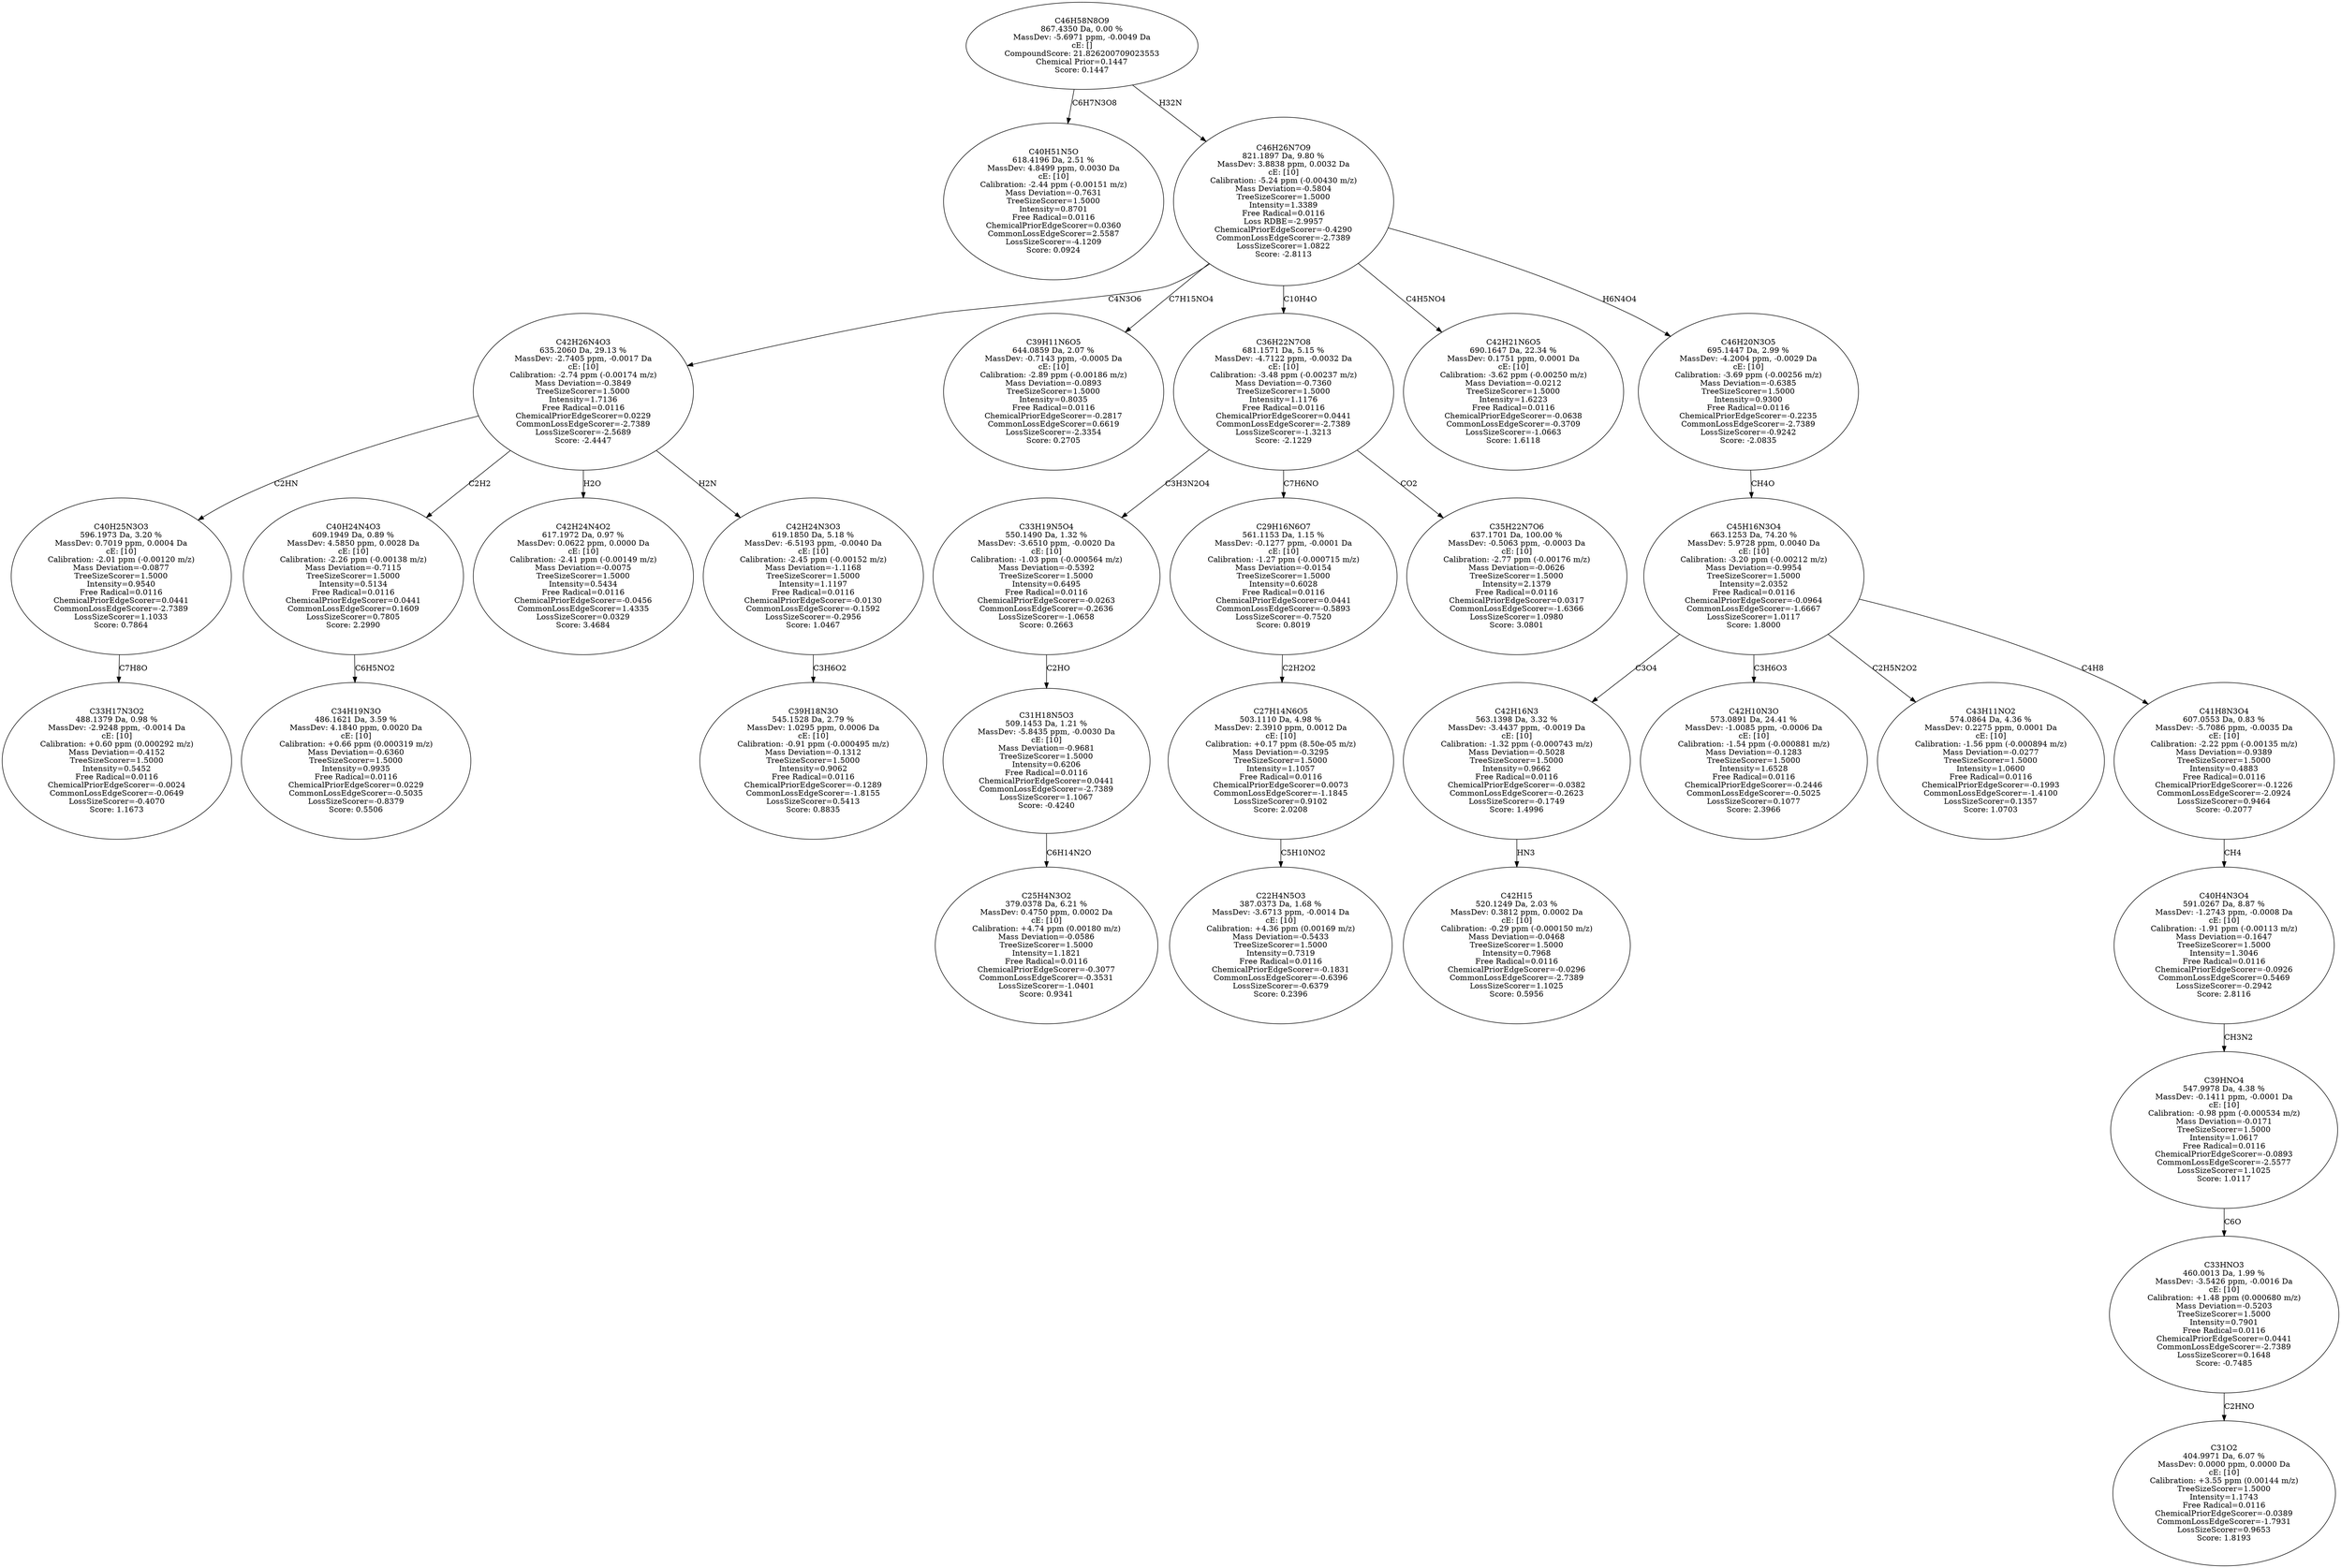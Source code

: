 strict digraph {
v1 [label="C40H51N5O\n618.4196 Da, 2.51 %\nMassDev: 4.8499 ppm, 0.0030 Da\ncE: [10]\nCalibration: -2.44 ppm (-0.00151 m/z)\nMass Deviation=-0.7631\nTreeSizeScorer=1.5000\nIntensity=0.8701\nFree Radical=0.0116\nChemicalPriorEdgeScorer=0.0360\nCommonLossEdgeScorer=2.5587\nLossSizeScorer=-4.1209\nScore: 0.0924"];
v2 [label="C33H17N3O2\n488.1379 Da, 0.98 %\nMassDev: -2.9248 ppm, -0.0014 Da\ncE: [10]\nCalibration: +0.60 ppm (0.000292 m/z)\nMass Deviation=-0.4152\nTreeSizeScorer=1.5000\nIntensity=0.5452\nFree Radical=0.0116\nChemicalPriorEdgeScorer=-0.0024\nCommonLossEdgeScorer=-0.0649\nLossSizeScorer=-0.4070\nScore: 1.1673"];
v3 [label="C40H25N3O3\n596.1973 Da, 3.20 %\nMassDev: 0.7019 ppm, 0.0004 Da\ncE: [10]\nCalibration: -2.01 ppm (-0.00120 m/z)\nMass Deviation=-0.0877\nTreeSizeScorer=1.5000\nIntensity=0.9540\nFree Radical=0.0116\nChemicalPriorEdgeScorer=0.0441\nCommonLossEdgeScorer=-2.7389\nLossSizeScorer=1.1033\nScore: 0.7864"];
v4 [label="C34H19N3O\n486.1621 Da, 3.59 %\nMassDev: 4.1840 ppm, 0.0020 Da\ncE: [10]\nCalibration: +0.66 ppm (0.000319 m/z)\nMass Deviation=-0.6360\nTreeSizeScorer=1.5000\nIntensity=0.9935\nFree Radical=0.0116\nChemicalPriorEdgeScorer=0.0229\nCommonLossEdgeScorer=-0.5035\nLossSizeScorer=-0.8379\nScore: 0.5506"];
v5 [label="C40H24N4O3\n609.1949 Da, 0.89 %\nMassDev: 4.5850 ppm, 0.0028 Da\ncE: [10]\nCalibration: -2.26 ppm (-0.00138 m/z)\nMass Deviation=-0.7115\nTreeSizeScorer=1.5000\nIntensity=0.5134\nFree Radical=0.0116\nChemicalPriorEdgeScorer=0.0441\nCommonLossEdgeScorer=0.1609\nLossSizeScorer=0.7805\nScore: 2.2990"];
v6 [label="C42H24N4O2\n617.1972 Da, 0.97 %\nMassDev: 0.0622 ppm, 0.0000 Da\ncE: [10]\nCalibration: -2.41 ppm (-0.00149 m/z)\nMass Deviation=-0.0075\nTreeSizeScorer=1.5000\nIntensity=0.5434\nFree Radical=0.0116\nChemicalPriorEdgeScorer=-0.0456\nCommonLossEdgeScorer=1.4335\nLossSizeScorer=0.0329\nScore: 3.4684"];
v7 [label="C39H18N3O\n545.1528 Da, 2.79 %\nMassDev: 1.0295 ppm, 0.0006 Da\ncE: [10]\nCalibration: -0.91 ppm (-0.000495 m/z)\nMass Deviation=-0.1312\nTreeSizeScorer=1.5000\nIntensity=0.9062\nFree Radical=0.0116\nChemicalPriorEdgeScorer=-0.1289\nCommonLossEdgeScorer=-1.8155\nLossSizeScorer=0.5413\nScore: 0.8835"];
v8 [label="C42H24N3O3\n619.1850 Da, 5.18 %\nMassDev: -6.5193 ppm, -0.0040 Da\ncE: [10]\nCalibration: -2.45 ppm (-0.00152 m/z)\nMass Deviation=-1.1168\nTreeSizeScorer=1.5000\nIntensity=1.1197\nFree Radical=0.0116\nChemicalPriorEdgeScorer=-0.0130\nCommonLossEdgeScorer=-0.1592\nLossSizeScorer=-0.2956\nScore: 1.0467"];
v9 [label="C42H26N4O3\n635.2060 Da, 29.13 %\nMassDev: -2.7405 ppm, -0.0017 Da\ncE: [10]\nCalibration: -2.74 ppm (-0.00174 m/z)\nMass Deviation=-0.3849\nTreeSizeScorer=1.5000\nIntensity=1.7136\nFree Radical=0.0116\nChemicalPriorEdgeScorer=0.0229\nCommonLossEdgeScorer=-2.7389\nLossSizeScorer=-2.5689\nScore: -2.4447"];
v10 [label="C39H11N6O5\n644.0859 Da, 2.07 %\nMassDev: -0.7143 ppm, -0.0005 Da\ncE: [10]\nCalibration: -2.89 ppm (-0.00186 m/z)\nMass Deviation=-0.0893\nTreeSizeScorer=1.5000\nIntensity=0.8035\nFree Radical=0.0116\nChemicalPriorEdgeScorer=-0.2817\nCommonLossEdgeScorer=0.6619\nLossSizeScorer=-2.3354\nScore: 0.2705"];
v11 [label="C25H4N3O2\n379.0378 Da, 6.21 %\nMassDev: 0.4750 ppm, 0.0002 Da\ncE: [10]\nCalibration: +4.74 ppm (0.00180 m/z)\nMass Deviation=-0.0586\nTreeSizeScorer=1.5000\nIntensity=1.1821\nFree Radical=0.0116\nChemicalPriorEdgeScorer=-0.3077\nCommonLossEdgeScorer=-0.3531\nLossSizeScorer=-1.0401\nScore: 0.9341"];
v12 [label="C31H18N5O3\n509.1453 Da, 1.21 %\nMassDev: -5.8435 ppm, -0.0030 Da\ncE: [10]\nMass Deviation=-0.9681\nTreeSizeScorer=1.5000\nIntensity=0.6206\nFree Radical=0.0116\nChemicalPriorEdgeScorer=0.0441\nCommonLossEdgeScorer=-2.7389\nLossSizeScorer=1.1067\nScore: -0.4240"];
v13 [label="C33H19N5O4\n550.1490 Da, 1.32 %\nMassDev: -3.6510 ppm, -0.0020 Da\ncE: [10]\nCalibration: -1.03 ppm (-0.000564 m/z)\nMass Deviation=-0.5392\nTreeSizeScorer=1.5000\nIntensity=0.6495\nFree Radical=0.0116\nChemicalPriorEdgeScorer=-0.0263\nCommonLossEdgeScorer=-0.2636\nLossSizeScorer=-1.0658\nScore: 0.2663"];
v14 [label="C22H4N5O3\n387.0373 Da, 1.68 %\nMassDev: -3.6713 ppm, -0.0014 Da\ncE: [10]\nCalibration: +4.36 ppm (0.00169 m/z)\nMass Deviation=-0.5433\nTreeSizeScorer=1.5000\nIntensity=0.7319\nFree Radical=0.0116\nChemicalPriorEdgeScorer=-0.1831\nCommonLossEdgeScorer=-0.6396\nLossSizeScorer=-0.6379\nScore: 0.2396"];
v15 [label="C27H14N6O5\n503.1110 Da, 4.98 %\nMassDev: 2.3910 ppm, 0.0012 Da\ncE: [10]\nCalibration: +0.17 ppm (8.50e-05 m/z)\nMass Deviation=-0.3295\nTreeSizeScorer=1.5000\nIntensity=1.1057\nFree Radical=0.0116\nChemicalPriorEdgeScorer=0.0073\nCommonLossEdgeScorer=-1.1845\nLossSizeScorer=0.9102\nScore: 2.0208"];
v16 [label="C29H16N6O7\n561.1153 Da, 1.15 %\nMassDev: -0.1277 ppm, -0.0001 Da\ncE: [10]\nCalibration: -1.27 ppm (-0.000715 m/z)\nMass Deviation=-0.0154\nTreeSizeScorer=1.5000\nIntensity=0.6028\nFree Radical=0.0116\nChemicalPriorEdgeScorer=0.0441\nCommonLossEdgeScorer=-0.5893\nLossSizeScorer=-0.7520\nScore: 0.8019"];
v17 [label="C35H22N7O6\n637.1701 Da, 100.00 %\nMassDev: -0.5063 ppm, -0.0003 Da\ncE: [10]\nCalibration: -2.77 ppm (-0.00176 m/z)\nMass Deviation=-0.0626\nTreeSizeScorer=1.5000\nIntensity=2.1379\nFree Radical=0.0116\nChemicalPriorEdgeScorer=0.0317\nCommonLossEdgeScorer=-1.6366\nLossSizeScorer=1.0980\nScore: 3.0801"];
v18 [label="C36H22N7O8\n681.1571 Da, 5.15 %\nMassDev: -4.7122 ppm, -0.0032 Da\ncE: [10]\nCalibration: -3.48 ppm (-0.00237 m/z)\nMass Deviation=-0.7360\nTreeSizeScorer=1.5000\nIntensity=1.1176\nFree Radical=0.0116\nChemicalPriorEdgeScorer=0.0441\nCommonLossEdgeScorer=-2.7389\nLossSizeScorer=-1.3213\nScore: -2.1229"];
v19 [label="C42H21N6O5\n690.1647 Da, 22.34 %\nMassDev: 0.1751 ppm, 0.0001 Da\ncE: [10]\nCalibration: -3.62 ppm (-0.00250 m/z)\nMass Deviation=-0.0212\nTreeSizeScorer=1.5000\nIntensity=1.6223\nFree Radical=0.0116\nChemicalPriorEdgeScorer=-0.0638\nCommonLossEdgeScorer=-0.3709\nLossSizeScorer=-1.0663\nScore: 1.6118"];
v20 [label="C42H15\n520.1249 Da, 2.03 %\nMassDev: 0.3812 ppm, 0.0002 Da\ncE: [10]\nCalibration: -0.29 ppm (-0.000150 m/z)\nMass Deviation=-0.0468\nTreeSizeScorer=1.5000\nIntensity=0.7968\nFree Radical=0.0116\nChemicalPriorEdgeScorer=-0.0296\nCommonLossEdgeScorer=-2.7389\nLossSizeScorer=1.1025\nScore: 0.5956"];
v21 [label="C42H16N3\n563.1398 Da, 3.32 %\nMassDev: -3.4437 ppm, -0.0019 Da\ncE: [10]\nCalibration: -1.32 ppm (-0.000743 m/z)\nMass Deviation=-0.5028\nTreeSizeScorer=1.5000\nIntensity=0.9662\nFree Radical=0.0116\nChemicalPriorEdgeScorer=-0.0382\nCommonLossEdgeScorer=-0.2623\nLossSizeScorer=-0.1749\nScore: 1.4996"];
v22 [label="C42H10N3O\n573.0891 Da, 24.41 %\nMassDev: -1.0085 ppm, -0.0006 Da\ncE: [10]\nCalibration: -1.54 ppm (-0.000881 m/z)\nMass Deviation=-0.1283\nTreeSizeScorer=1.5000\nIntensity=1.6528\nFree Radical=0.0116\nChemicalPriorEdgeScorer=-0.2446\nCommonLossEdgeScorer=-0.5025\nLossSizeScorer=0.1077\nScore: 2.3966"];
v23 [label="C43H11NO2\n574.0864 Da, 4.36 %\nMassDev: 0.2275 ppm, 0.0001 Da\ncE: [10]\nCalibration: -1.56 ppm (-0.000894 m/z)\nMass Deviation=-0.0277\nTreeSizeScorer=1.5000\nIntensity=1.0600\nFree Radical=0.0116\nChemicalPriorEdgeScorer=-0.1993\nCommonLossEdgeScorer=-1.4100\nLossSizeScorer=0.1357\nScore: 1.0703"];
v24 [label="C31O2\n404.9971 Da, 6.07 %\nMassDev: 0.0000 ppm, 0.0000 Da\ncE: [10]\nCalibration: +3.55 ppm (0.00144 m/z)\nTreeSizeScorer=1.5000\nIntensity=1.1743\nFree Radical=0.0116\nChemicalPriorEdgeScorer=-0.0389\nCommonLossEdgeScorer=-1.7931\nLossSizeScorer=0.9653\nScore: 1.8193"];
v25 [label="C33HNO3\n460.0013 Da, 1.99 %\nMassDev: -3.5426 ppm, -0.0016 Da\ncE: [10]\nCalibration: +1.48 ppm (0.000680 m/z)\nMass Deviation=-0.5203\nTreeSizeScorer=1.5000\nIntensity=0.7901\nFree Radical=0.0116\nChemicalPriorEdgeScorer=0.0441\nCommonLossEdgeScorer=-2.7389\nLossSizeScorer=0.1648\nScore: -0.7485"];
v26 [label="C39HNO4\n547.9978 Da, 4.38 %\nMassDev: -0.1411 ppm, -0.0001 Da\ncE: [10]\nCalibration: -0.98 ppm (-0.000534 m/z)\nMass Deviation=-0.0171\nTreeSizeScorer=1.5000\nIntensity=1.0617\nFree Radical=0.0116\nChemicalPriorEdgeScorer=-0.0893\nCommonLossEdgeScorer=-2.5577\nLossSizeScorer=1.1025\nScore: 1.0117"];
v27 [label="C40H4N3O4\n591.0267 Da, 8.87 %\nMassDev: -1.2743 ppm, -0.0008 Da\ncE: [10]\nCalibration: -1.91 ppm (-0.00113 m/z)\nMass Deviation=-0.1647\nTreeSizeScorer=1.5000\nIntensity=1.3046\nFree Radical=0.0116\nChemicalPriorEdgeScorer=-0.0926\nCommonLossEdgeScorer=0.5469\nLossSizeScorer=-0.2942\nScore: 2.8116"];
v28 [label="C41H8N3O4\n607.0553 Da, 0.83 %\nMassDev: -5.7086 ppm, -0.0035 Da\ncE: [10]\nCalibration: -2.22 ppm (-0.00135 m/z)\nMass Deviation=-0.9389\nTreeSizeScorer=1.5000\nIntensity=0.4883\nFree Radical=0.0116\nChemicalPriorEdgeScorer=-0.1226\nCommonLossEdgeScorer=-2.0924\nLossSizeScorer=0.9464\nScore: -0.2077"];
v29 [label="C45H16N3O4\n663.1253 Da, 74.20 %\nMassDev: 5.9728 ppm, 0.0040 Da\ncE: [10]\nCalibration: -3.20 ppm (-0.00212 m/z)\nMass Deviation=-0.9954\nTreeSizeScorer=1.5000\nIntensity=2.0352\nFree Radical=0.0116\nChemicalPriorEdgeScorer=-0.0964\nCommonLossEdgeScorer=-1.6667\nLossSizeScorer=1.0117\nScore: 1.8000"];
v30 [label="C46H20N3O5\n695.1447 Da, 2.99 %\nMassDev: -4.2004 ppm, -0.0029 Da\ncE: [10]\nCalibration: -3.69 ppm (-0.00256 m/z)\nMass Deviation=-0.6385\nTreeSizeScorer=1.5000\nIntensity=0.9300\nFree Radical=0.0116\nChemicalPriorEdgeScorer=-0.2235\nCommonLossEdgeScorer=-2.7389\nLossSizeScorer=-0.9242\nScore: -2.0835"];
v31 [label="C46H26N7O9\n821.1897 Da, 9.80 %\nMassDev: 3.8838 ppm, 0.0032 Da\ncE: [10]\nCalibration: -5.24 ppm (-0.00430 m/z)\nMass Deviation=-0.5804\nTreeSizeScorer=1.5000\nIntensity=1.3389\nFree Radical=0.0116\nLoss RDBE=-2.9957\nChemicalPriorEdgeScorer=-0.4290\nCommonLossEdgeScorer=-2.7389\nLossSizeScorer=1.0822\nScore: -2.8113"];
v32 [label="C46H58N8O9\n867.4350 Da, 0.00 %\nMassDev: -5.6971 ppm, -0.0049 Da\ncE: []\nCompoundScore: 21.826200709023553\nChemical Prior=0.1447\nScore: 0.1447"];
v32 -> v1 [label="C6H7N3O8"];
v3 -> v2 [label="C7H8O"];
v9 -> v3 [label="C2HN"];
v5 -> v4 [label="C6H5NO2"];
v9 -> v5 [label="C2H2"];
v9 -> v6 [label="H2O"];
v8 -> v7 [label="C3H6O2"];
v9 -> v8 [label="H2N"];
v31 -> v9 [label="C4N3O6"];
v31 -> v10 [label="C7H15NO4"];
v12 -> v11 [label="C6H14N2O"];
v13 -> v12 [label="C2HO"];
v18 -> v13 [label="C3H3N2O4"];
v15 -> v14 [label="C5H10NO2"];
v16 -> v15 [label="C2H2O2"];
v18 -> v16 [label="C7H6NO"];
v18 -> v17 [label="CO2"];
v31 -> v18 [label="C10H4O"];
v31 -> v19 [label="C4H5NO4"];
v21 -> v20 [label="HN3"];
v29 -> v21 [label="C3O4"];
v29 -> v22 [label="C3H6O3"];
v29 -> v23 [label="C2H5N2O2"];
v25 -> v24 [label="C2HNO"];
v26 -> v25 [label="C6O"];
v27 -> v26 [label="CH3N2"];
v28 -> v27 [label="CH4"];
v29 -> v28 [label="C4H8"];
v30 -> v29 [label="CH4O"];
v31 -> v30 [label="H6N4O4"];
v32 -> v31 [label="H32N"];
}
